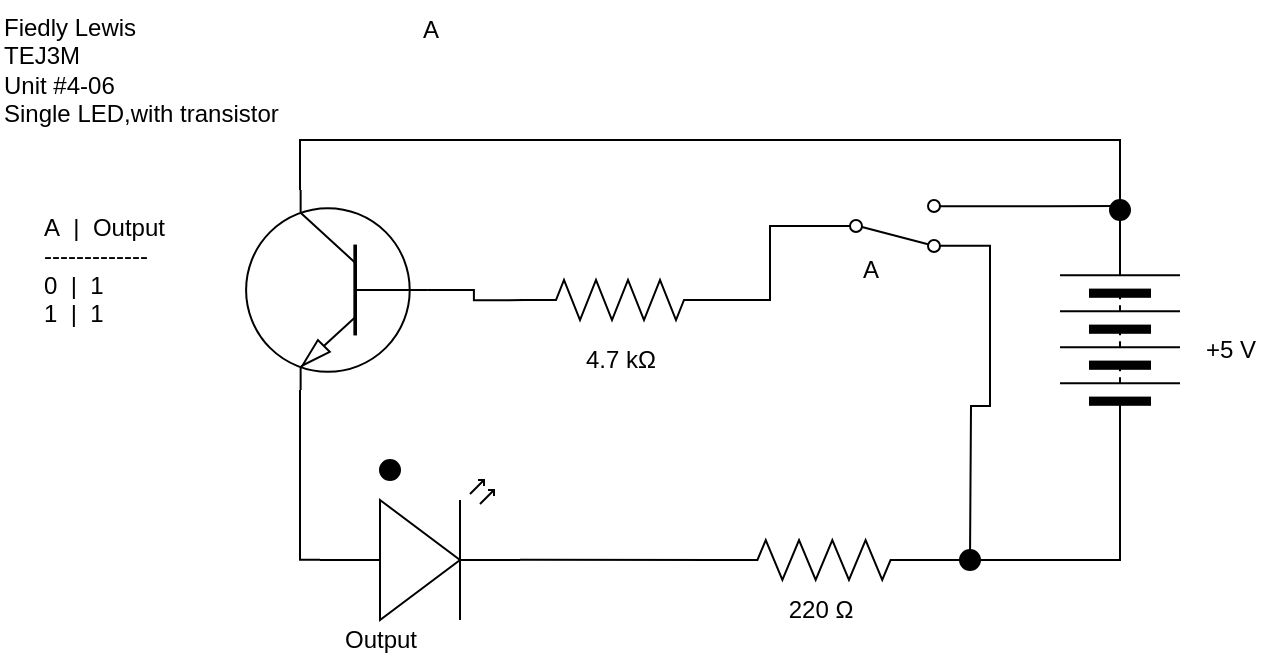 <mxfile>
    <diagram id="1PbgrAKONpDDnVQbBse4" name="Page-1">
        <mxGraphModel dx="905" dy="586" grid="1" gridSize="10" guides="1" tooltips="1" connect="1" arrows="1" fold="1" page="1" pageScale="1" pageWidth="827" pageHeight="1169" math="0" shadow="0">
            <root>
                <mxCell id="0"/>
                <mxCell id="1" parent="0"/>
                <mxCell id="4" value="Fiedly Lewis&lt;br&gt;TEJ3M&lt;br&gt;Unit #4-06&lt;br&gt;Single LED,with transistor" style="text;html=1;align=left;verticalAlign=middle;resizable=0;points=[];autosize=1;strokeColor=none;fillColor=none;" parent="1" vertex="1">
                    <mxGeometry x="50" y="170" width="160" height="70" as="geometry"/>
                </mxCell>
                <mxCell id="24" value="+5 V" style="text;html=1;align=center;verticalAlign=middle;resizable=0;points=[];autosize=1;strokeColor=none;fillColor=none;" parent="1" vertex="1">
                    <mxGeometry x="640" y="330" width="50" height="30" as="geometry"/>
                </mxCell>
                <mxCell id="25" value="220 Ω" style="text;html=1;align=center;verticalAlign=middle;resizable=0;points=[];autosize=1;strokeColor=none;fillColor=none;" parent="1" vertex="1">
                    <mxGeometry x="430" y="460" width="60" height="30" as="geometry"/>
                </mxCell>
                <mxCell id="35" value="" style="ellipse;whiteSpace=wrap;html=1;aspect=fixed;strokeColor=#000000;fillColor=#000000;" parent="1" vertex="1">
                    <mxGeometry x="240" y="400" width="10" height="10" as="geometry"/>
                </mxCell>
                <mxCell id="44" value="A&amp;nbsp; |&amp;nbsp; Output&lt;br&gt;-------------&lt;br&gt;&lt;div style=&quot;&quot;&gt;&lt;span style=&quot;background-color: initial;&quot;&gt;0&amp;nbsp; |&amp;nbsp; 1&lt;/span&gt;&lt;/div&gt;1&amp;nbsp; |&amp;nbsp; 1" style="text;html=1;align=left;verticalAlign=middle;resizable=0;points=[];autosize=1;strokeColor=none;fillColor=none;" parent="1" vertex="1">
                    <mxGeometry x="70" y="270" width="80" height="70" as="geometry"/>
                </mxCell>
                <mxCell id="45" value="A" style="text;html=1;align=center;verticalAlign=middle;resizable=0;points=[];autosize=1;strokeColor=none;fillColor=none;" parent="1" vertex="1">
                    <mxGeometry x="250" y="170" width="30" height="30" as="geometry"/>
                </mxCell>
                <mxCell id="68" style="edgeStyle=orthogonalEdgeStyle;html=1;exitX=0;exitY=0.5;exitDx=0;exitDy=0;exitPerimeter=0;entryX=0.027;entryY=0.503;entryDx=0;entryDy=0;entryPerimeter=0;rounded=0;endArrow=none;endFill=0;" edge="1" parent="1" source="47" target="52">
                    <mxGeometry relative="1" as="geometry"/>
                </mxCell>
                <mxCell id="47" value="" style="verticalLabelPosition=bottom;shadow=0;dashed=0;align=center;html=1;verticalAlign=top;shape=mxgraph.electrical.transistors.npn_transistor_1;flipV=0;flipH=1;" parent="1" vertex="1">
                    <mxGeometry x="171" y="265" width="95" height="100" as="geometry"/>
                </mxCell>
                <mxCell id="50" style="edgeStyle=none;html=1;exitX=1;exitY=0.57;exitDx=0;exitDy=0;exitPerimeter=0;endArrow=none;endFill=0;" parent="1" source="48" target="49" edge="1">
                    <mxGeometry relative="1" as="geometry"/>
                </mxCell>
                <mxCell id="51" style="edgeStyle=orthogonalEdgeStyle;html=1;exitX=0;exitY=0.57;exitDx=0;exitDy=0;exitPerimeter=0;entryX=0.7;entryY=1;entryDx=0;entryDy=0;entryPerimeter=0;endArrow=none;endFill=0;rounded=0;" parent="1" source="48" target="47" edge="1">
                    <mxGeometry relative="1" as="geometry">
                        <Array as="points">
                            <mxPoint x="200" y="450"/>
                            <mxPoint x="200" y="365"/>
                        </Array>
                    </mxGeometry>
                </mxCell>
                <mxCell id="48" value="" style="verticalLabelPosition=bottom;shadow=0;dashed=0;align=center;html=1;verticalAlign=top;shape=mxgraph.electrical.opto_electronics.led_2;pointerEvents=1;" parent="1" vertex="1">
                    <mxGeometry x="210" y="410" width="100" height="70" as="geometry"/>
                </mxCell>
                <mxCell id="49" value="" style="pointerEvents=1;verticalLabelPosition=bottom;shadow=0;dashed=0;align=center;html=1;verticalAlign=top;shape=mxgraph.electrical.resistors.resistor_2;" parent="1" vertex="1">
                    <mxGeometry x="410" y="440" width="104" height="20" as="geometry"/>
                </mxCell>
                <mxCell id="55" style="edgeStyle=orthogonalEdgeStyle;html=1;exitX=1;exitY=0.5;exitDx=0;exitDy=0;exitPerimeter=0;entryX=0;entryY=0.5;entryDx=0;entryDy=0;endArrow=none;endFill=0;rounded=0;" parent="1" source="52" target="54" edge="1">
                    <mxGeometry relative="1" as="geometry"/>
                </mxCell>
                <mxCell id="52" value="" style="pointerEvents=1;verticalLabelPosition=bottom;shadow=0;dashed=0;align=center;html=1;verticalAlign=top;shape=mxgraph.electrical.resistors.resistor_2;" parent="1" vertex="1">
                    <mxGeometry x="310" y="310" width="100" height="20" as="geometry"/>
                </mxCell>
                <mxCell id="60" style="edgeStyle=orthogonalEdgeStyle;rounded=0;html=1;exitX=1;exitY=0.88;exitDx=0;exitDy=0;endArrow=none;endFill=0;" parent="1" source="54" edge="1">
                    <mxGeometry relative="1" as="geometry">
                        <mxPoint x="535" y="450" as="targetPoint"/>
                    </mxGeometry>
                </mxCell>
                <mxCell id="63" style="edgeStyle=orthogonalEdgeStyle;rounded=0;html=1;exitX=1;exitY=0.12;exitDx=0;exitDy=0;endArrow=none;endFill=0;" parent="1" source="54" edge="1">
                    <mxGeometry relative="1" as="geometry">
                        <mxPoint x="610" y="273" as="targetPoint"/>
                    </mxGeometry>
                </mxCell>
                <mxCell id="54" value="" style="shape=mxgraph.electrical.electro-mechanical.twoWaySwitch;aspect=fixed;elSwitchState=2;flipH=0;flipV=1;" parent="1" vertex="1">
                    <mxGeometry x="460" y="270" width="75" height="26" as="geometry"/>
                </mxCell>
                <mxCell id="57" style="edgeStyle=orthogonalEdgeStyle;rounded=0;html=1;exitX=0;exitY=0.5;exitDx=0;exitDy=0;entryX=1;entryY=0.5;entryDx=0;entryDy=0;entryPerimeter=0;endArrow=none;endFill=0;startArrow=none;" parent="1" source="61" target="49" edge="1">
                    <mxGeometry relative="1" as="geometry"/>
                </mxCell>
                <mxCell id="59" style="edgeStyle=orthogonalEdgeStyle;rounded=0;html=1;exitX=1;exitY=0.5;exitDx=0;exitDy=0;entryX=0.7;entryY=0;entryDx=0;entryDy=0;entryPerimeter=0;endArrow=none;endFill=0;" parent="1" source="56" target="47" edge="1">
                    <mxGeometry relative="1" as="geometry">
                        <Array as="points">
                            <mxPoint x="610" y="240"/>
                            <mxPoint x="200" y="240"/>
                            <mxPoint x="200" y="265"/>
                        </Array>
                    </mxGeometry>
                </mxCell>
                <mxCell id="56" value="" style="pointerEvents=1;verticalLabelPosition=bottom;shadow=0;dashed=0;align=center;html=1;verticalAlign=top;shape=mxgraph.electrical.miscellaneous.batteryStack;direction=south;rotation=-180;" parent="1" vertex="1">
                    <mxGeometry x="580" y="290" width="60" height="100" as="geometry"/>
                </mxCell>
                <mxCell id="62" value="" style="edgeStyle=orthogonalEdgeStyle;rounded=0;html=1;exitX=0;exitY=0.5;exitDx=0;exitDy=0;entryX=1;entryY=0.5;entryDx=0;entryDy=0;entryPerimeter=0;endArrow=none;endFill=0;" parent="1" source="56" target="61" edge="1">
                    <mxGeometry relative="1" as="geometry">
                        <mxPoint x="610" y="390" as="sourcePoint"/>
                        <mxPoint x="514" y="450" as="targetPoint"/>
                    </mxGeometry>
                </mxCell>
                <mxCell id="61" value="" style="ellipse;whiteSpace=wrap;html=1;aspect=fixed;strokeColor=#000000;fillColor=#000000;" parent="1" vertex="1">
                    <mxGeometry x="530" y="445" width="10" height="10" as="geometry"/>
                </mxCell>
                <mxCell id="64" value="" style="ellipse;whiteSpace=wrap;html=1;aspect=fixed;strokeColor=#000000;fillColor=#000000;" parent="1" vertex="1">
                    <mxGeometry x="605" y="270" width="10" height="10" as="geometry"/>
                </mxCell>
                <mxCell id="65" value="4.7 kΩ" style="text;html=1;align=center;verticalAlign=middle;resizable=0;points=[];autosize=1;strokeColor=none;fillColor=none;" parent="1" vertex="1">
                    <mxGeometry x="330" y="335" width="60" height="30" as="geometry"/>
                </mxCell>
                <mxCell id="66" value="Output" style="text;html=1;align=center;verticalAlign=middle;resizable=0;points=[];autosize=1;strokeColor=none;fillColor=none;" parent="1" vertex="1">
                    <mxGeometry x="210" y="475" width="60" height="30" as="geometry"/>
                </mxCell>
                <mxCell id="67" value="A" style="text;html=1;align=center;verticalAlign=middle;resizable=0;points=[];autosize=1;strokeColor=none;fillColor=none;" parent="1" vertex="1">
                    <mxGeometry x="470" y="290" width="30" height="30" as="geometry"/>
                </mxCell>
            </root>
        </mxGraphModel>
    </diagram>
</mxfile>
